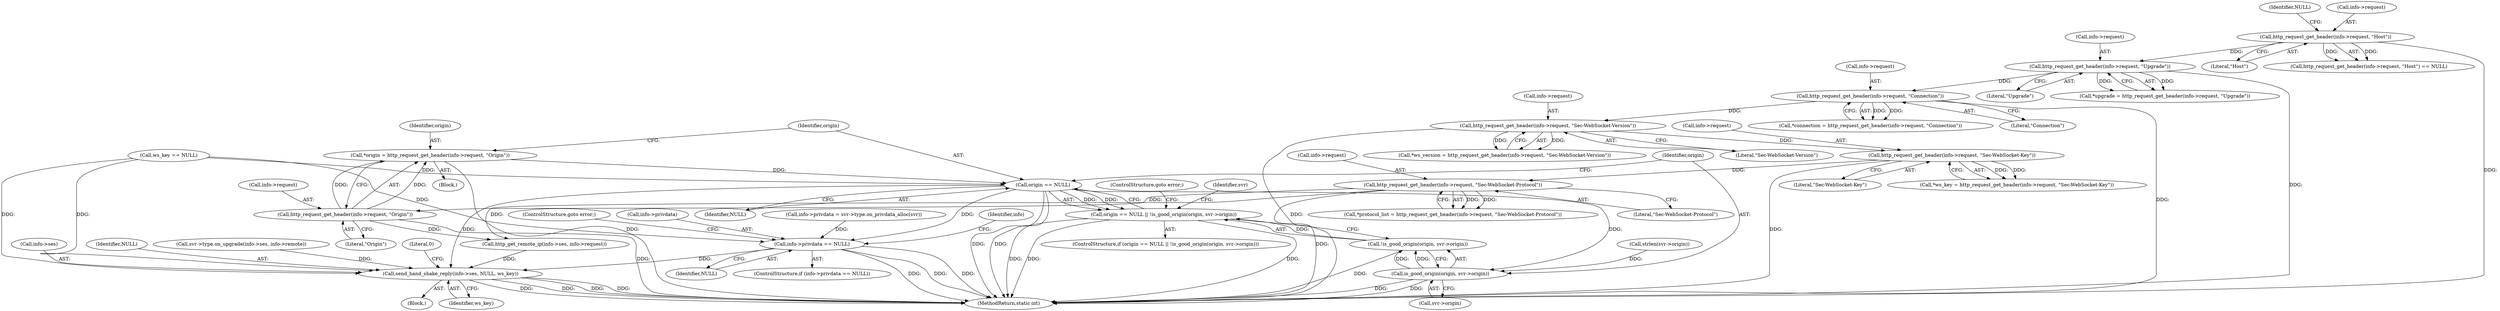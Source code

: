 digraph "0_viabtc_exchange_server_4a7c27bfe98f409623d4d857894d017ff0672cc9#diff-515c81af848352583bff286d6224875f_2@pointer" {
"1000371" [label="(Call,*origin = http_request_get_header(info->request, \"Origin\"))"];
"1000373" [label="(Call,http_request_get_header(info->request, \"Origin\"))"];
"1000347" [label="(Call,http_request_get_header(info->request, \"Sec-WebSocket-Protocol\"))"];
"1000334" [label="(Call,http_request_get_header(info->request, \"Sec-WebSocket-Key\"))"];
"1000315" [label="(Call,http_request_get_header(info->request, \"Sec-WebSocket-Version\"))"];
"1000236" [label="(Call,http_request_get_header(info->request, \"Connection\"))"];
"1000217" [label="(Call,http_request_get_header(info->request, \"Upgrade\"))"];
"1000186" [label="(Call,http_request_get_header(info->request, \"Host\"))"];
"1000380" [label="(Call,origin == NULL)"];
"1000379" [label="(Call,origin == NULL || !is_good_origin(origin, svr->origin))"];
"1000384" [label="(Call,is_good_origin(origin, svr->origin))"];
"1000383" [label="(Call,!is_good_origin(origin, svr->origin))"];
"1000404" [label="(Call,info->privdata == NULL)"];
"1000464" [label="(Call,send_hand_shake_reply(info->ses, NULL, ws_key))"];
"1000386" [label="(Call,svr->origin)"];
"1000389" [label="(ControlStructure,goto error;)"];
"1000408" [label="(Identifier,NULL)"];
"1000236" [label="(Call,http_request_get_header(info->request, \"Connection\"))"];
"1000186" [label="(Call,http_request_get_header(info->request, \"Host\"))"];
"1000412" [label="(Identifier,info)"];
"1000444" [label="(Call,svr->type.on_upgrade(info->ses, info->remote))"];
"1000404" [label="(Call,info->privdata == NULL)"];
"1000217" [label="(Call,http_request_get_header(info->request, \"Upgrade\"))"];
"1000379" [label="(Call,origin == NULL || !is_good_origin(origin, svr->origin))"];
"1000384" [label="(Call,is_good_origin(origin, svr->origin))"];
"1000218" [label="(Call,info->request)"];
"1000334" [label="(Call,http_request_get_header(info->request, \"Sec-WebSocket-Key\"))"];
"1000371" [label="(Call,*origin = http_request_get_header(info->request, \"Origin\"))"];
"1000364" [label="(Call,strlen(svr->origin))"];
"1000409" [label="(ControlStructure,goto error;)"];
"1000420" [label="(Call,http_get_remote_ip(info->ses, info->request))"];
"1000345" [label="(Call,*protocol_list = http_request_get_header(info->request, \"Sec-WebSocket-Protocol\"))"];
"1000315" [label="(Call,http_request_get_header(info->request, \"Sec-WebSocket-Version\"))"];
"1000191" [label="(Identifier,NULL)"];
"1000469" [label="(Identifier,ws_key)"];
"1000405" [label="(Call,info->privdata)"];
"1000380" [label="(Call,origin == NULL)"];
"1000484" [label="(MethodReturn,static int)"];
"1000190" [label="(Literal,\"Host\")"];
"1000377" [label="(Literal,\"Origin\")"];
"1000471" [label="(Literal,0)"];
"1000374" [label="(Call,info->request)"];
"1000221" [label="(Literal,\"Upgrade\")"];
"1000319" [label="(Literal,\"Sec-WebSocket-Version\")"];
"1000378" [label="(ControlStructure,if (origin == NULL || !is_good_origin(origin, svr->origin)))"];
"1000465" [label="(Call,info->ses)"];
"1000463" [label="(Block,)"];
"1000215" [label="(Call,*upgrade = http_request_get_header(info->request, \"Upgrade\"))"];
"1000340" [label="(Call,ws_key == NULL)"];
"1000382" [label="(Identifier,NULL)"];
"1000385" [label="(Identifier,origin)"];
"1000468" [label="(Identifier,NULL)"];
"1000313" [label="(Call,*ws_version = http_request_get_header(info->request, \"Sec-WebSocket-Version\"))"];
"1000372" [label="(Identifier,origin)"];
"1000185" [label="(Call,http_request_get_header(info->request, \"Host\") == NULL)"];
"1000369" [label="(Block,)"];
"1000373" [label="(Call,http_request_get_header(info->request, \"Origin\"))"];
"1000335" [label="(Call,info->request)"];
"1000347" [label="(Call,http_request_get_header(info->request, \"Sec-WebSocket-Protocol\"))"];
"1000464" [label="(Call,send_hand_shake_reply(info->ses, NULL, ws_key))"];
"1000397" [label="(Call,info->privdata = svr->type.on_privdata_alloc(svr))"];
"1000332" [label="(Call,*ws_key = http_request_get_header(info->request, \"Sec-WebSocket-Key\"))"];
"1000234" [label="(Call,*connection = http_request_get_header(info->request, \"Connection\"))"];
"1000403" [label="(ControlStructure,if (info->privdata == NULL))"];
"1000348" [label="(Call,info->request)"];
"1000237" [label="(Call,info->request)"];
"1000240" [label="(Literal,\"Connection\")"];
"1000187" [label="(Call,info->request)"];
"1000351" [label="(Literal,\"Sec-WebSocket-Protocol\")"];
"1000338" [label="(Literal,\"Sec-WebSocket-Key\")"];
"1000381" [label="(Identifier,origin)"];
"1000393" [label="(Identifier,svr)"];
"1000316" [label="(Call,info->request)"];
"1000383" [label="(Call,!is_good_origin(origin, svr->origin))"];
"1000371" -> "1000369"  [label="AST: "];
"1000371" -> "1000373"  [label="CFG: "];
"1000372" -> "1000371"  [label="AST: "];
"1000373" -> "1000371"  [label="AST: "];
"1000381" -> "1000371"  [label="CFG: "];
"1000371" -> "1000484"  [label="DDG: "];
"1000373" -> "1000371"  [label="DDG: "];
"1000373" -> "1000371"  [label="DDG: "];
"1000371" -> "1000380"  [label="DDG: "];
"1000373" -> "1000377"  [label="CFG: "];
"1000374" -> "1000373"  [label="AST: "];
"1000377" -> "1000373"  [label="AST: "];
"1000373" -> "1000484"  [label="DDG: "];
"1000347" -> "1000373"  [label="DDG: "];
"1000373" -> "1000420"  [label="DDG: "];
"1000347" -> "1000345"  [label="AST: "];
"1000347" -> "1000351"  [label="CFG: "];
"1000348" -> "1000347"  [label="AST: "];
"1000351" -> "1000347"  [label="AST: "];
"1000345" -> "1000347"  [label="CFG: "];
"1000347" -> "1000484"  [label="DDG: "];
"1000347" -> "1000345"  [label="DDG: "];
"1000347" -> "1000345"  [label="DDG: "];
"1000334" -> "1000347"  [label="DDG: "];
"1000347" -> "1000420"  [label="DDG: "];
"1000334" -> "1000332"  [label="AST: "];
"1000334" -> "1000338"  [label="CFG: "];
"1000335" -> "1000334"  [label="AST: "];
"1000338" -> "1000334"  [label="AST: "];
"1000332" -> "1000334"  [label="CFG: "];
"1000334" -> "1000484"  [label="DDG: "];
"1000334" -> "1000332"  [label="DDG: "];
"1000334" -> "1000332"  [label="DDG: "];
"1000315" -> "1000334"  [label="DDG: "];
"1000315" -> "1000313"  [label="AST: "];
"1000315" -> "1000319"  [label="CFG: "];
"1000316" -> "1000315"  [label="AST: "];
"1000319" -> "1000315"  [label="AST: "];
"1000313" -> "1000315"  [label="CFG: "];
"1000315" -> "1000484"  [label="DDG: "];
"1000315" -> "1000313"  [label="DDG: "];
"1000315" -> "1000313"  [label="DDG: "];
"1000236" -> "1000315"  [label="DDG: "];
"1000236" -> "1000234"  [label="AST: "];
"1000236" -> "1000240"  [label="CFG: "];
"1000237" -> "1000236"  [label="AST: "];
"1000240" -> "1000236"  [label="AST: "];
"1000234" -> "1000236"  [label="CFG: "];
"1000236" -> "1000484"  [label="DDG: "];
"1000236" -> "1000234"  [label="DDG: "];
"1000236" -> "1000234"  [label="DDG: "];
"1000217" -> "1000236"  [label="DDG: "];
"1000217" -> "1000215"  [label="AST: "];
"1000217" -> "1000221"  [label="CFG: "];
"1000218" -> "1000217"  [label="AST: "];
"1000221" -> "1000217"  [label="AST: "];
"1000215" -> "1000217"  [label="CFG: "];
"1000217" -> "1000484"  [label="DDG: "];
"1000217" -> "1000215"  [label="DDG: "];
"1000217" -> "1000215"  [label="DDG: "];
"1000186" -> "1000217"  [label="DDG: "];
"1000186" -> "1000185"  [label="AST: "];
"1000186" -> "1000190"  [label="CFG: "];
"1000187" -> "1000186"  [label="AST: "];
"1000190" -> "1000186"  [label="AST: "];
"1000191" -> "1000186"  [label="CFG: "];
"1000186" -> "1000484"  [label="DDG: "];
"1000186" -> "1000185"  [label="DDG: "];
"1000186" -> "1000185"  [label="DDG: "];
"1000380" -> "1000379"  [label="AST: "];
"1000380" -> "1000382"  [label="CFG: "];
"1000381" -> "1000380"  [label="AST: "];
"1000382" -> "1000380"  [label="AST: "];
"1000385" -> "1000380"  [label="CFG: "];
"1000379" -> "1000380"  [label="CFG: "];
"1000380" -> "1000484"  [label="DDG: "];
"1000380" -> "1000484"  [label="DDG: "];
"1000380" -> "1000379"  [label="DDG: "];
"1000380" -> "1000379"  [label="DDG: "];
"1000340" -> "1000380"  [label="DDG: "];
"1000380" -> "1000384"  [label="DDG: "];
"1000380" -> "1000404"  [label="DDG: "];
"1000380" -> "1000464"  [label="DDG: "];
"1000379" -> "1000378"  [label="AST: "];
"1000379" -> "1000383"  [label="CFG: "];
"1000383" -> "1000379"  [label="AST: "];
"1000389" -> "1000379"  [label="CFG: "];
"1000393" -> "1000379"  [label="CFG: "];
"1000379" -> "1000484"  [label="DDG: "];
"1000379" -> "1000484"  [label="DDG: "];
"1000379" -> "1000484"  [label="DDG: "];
"1000383" -> "1000379"  [label="DDG: "];
"1000384" -> "1000383"  [label="AST: "];
"1000384" -> "1000386"  [label="CFG: "];
"1000385" -> "1000384"  [label="AST: "];
"1000386" -> "1000384"  [label="AST: "];
"1000383" -> "1000384"  [label="CFG: "];
"1000384" -> "1000484"  [label="DDG: "];
"1000384" -> "1000484"  [label="DDG: "];
"1000384" -> "1000383"  [label="DDG: "];
"1000384" -> "1000383"  [label="DDG: "];
"1000364" -> "1000384"  [label="DDG: "];
"1000383" -> "1000484"  [label="DDG: "];
"1000404" -> "1000403"  [label="AST: "];
"1000404" -> "1000408"  [label="CFG: "];
"1000405" -> "1000404"  [label="AST: "];
"1000408" -> "1000404"  [label="AST: "];
"1000409" -> "1000404"  [label="CFG: "];
"1000412" -> "1000404"  [label="CFG: "];
"1000404" -> "1000484"  [label="DDG: "];
"1000404" -> "1000484"  [label="DDG: "];
"1000404" -> "1000484"  [label="DDG: "];
"1000397" -> "1000404"  [label="DDG: "];
"1000340" -> "1000404"  [label="DDG: "];
"1000404" -> "1000464"  [label="DDG: "];
"1000464" -> "1000463"  [label="AST: "];
"1000464" -> "1000469"  [label="CFG: "];
"1000465" -> "1000464"  [label="AST: "];
"1000468" -> "1000464"  [label="AST: "];
"1000469" -> "1000464"  [label="AST: "];
"1000471" -> "1000464"  [label="CFG: "];
"1000464" -> "1000484"  [label="DDG: "];
"1000464" -> "1000484"  [label="DDG: "];
"1000464" -> "1000484"  [label="DDG: "];
"1000464" -> "1000484"  [label="DDG: "];
"1000444" -> "1000464"  [label="DDG: "];
"1000420" -> "1000464"  [label="DDG: "];
"1000340" -> "1000464"  [label="DDG: "];
"1000340" -> "1000464"  [label="DDG: "];
}
